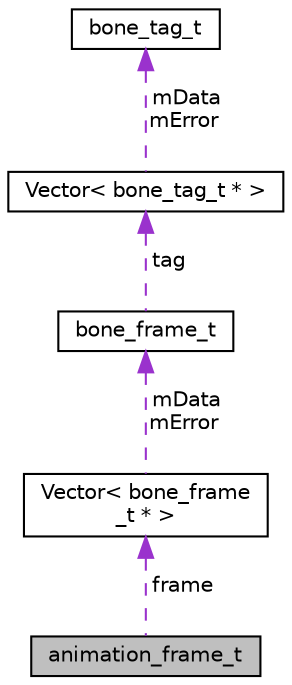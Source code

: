 digraph "animation_frame_t"
{
 // INTERACTIVE_SVG=YES
  edge [fontname="Helvetica",fontsize="10",labelfontname="Helvetica",labelfontsize="10"];
  node [fontname="Helvetica",fontsize="10",shape=record];
  Node1 [label="animation_frame_t",height=0.2,width=0.4,color="black", fillcolor="grey75", style="filled" fontcolor="black"];
  Node2 -> Node1 [dir="back",color="darkorchid3",fontsize="10",style="dashed",label=" frame" ,fontname="Helvetica"];
  Node2 [label="Vector\< bone_frame\l_t * \>",height=0.2,width=0.4,color="black", fillcolor="white", style="filled",URL="$class_vector.html"];
  Node3 -> Node2 [dir="back",color="darkorchid3",fontsize="10",style="dashed",label=" mData\nmError" ,fontname="Helvetica"];
  Node3 [label="bone_frame_t",height=0.2,width=0.4,color="black", fillcolor="white", style="filled",URL="$_skeletal_model_8h.html#structbone__frame__t"];
  Node4 -> Node3 [dir="back",color="darkorchid3",fontsize="10",style="dashed",label=" tag" ,fontname="Helvetica"];
  Node4 [label="Vector\< bone_tag_t * \>",height=0.2,width=0.4,color="black", fillcolor="white", style="filled",URL="$class_vector.html"];
  Node5 -> Node4 [dir="back",color="darkorchid3",fontsize="10",style="dashed",label=" mData\nmError" ,fontname="Helvetica"];
  Node5 [label="bone_tag_t",height=0.2,width=0.4,color="black", fillcolor="white", style="filled",URL="$_skeletal_model_8h.html#structbone__tag__t"];
}
